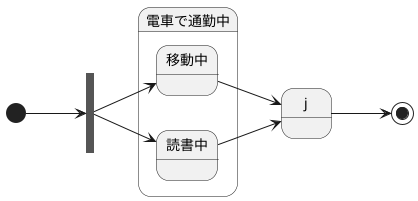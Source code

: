 @startuml フォークとジョイント
left to right direction
state f <<fork>>
state j <<joint>>
state 電車で通勤中 {
    state 移動中
    state 読書中
}

    [*] --> f
    f --> 移動中
    f --> 読書中
    移動中 --> j
    読書中 --> j
    j --> [*]
@enduml